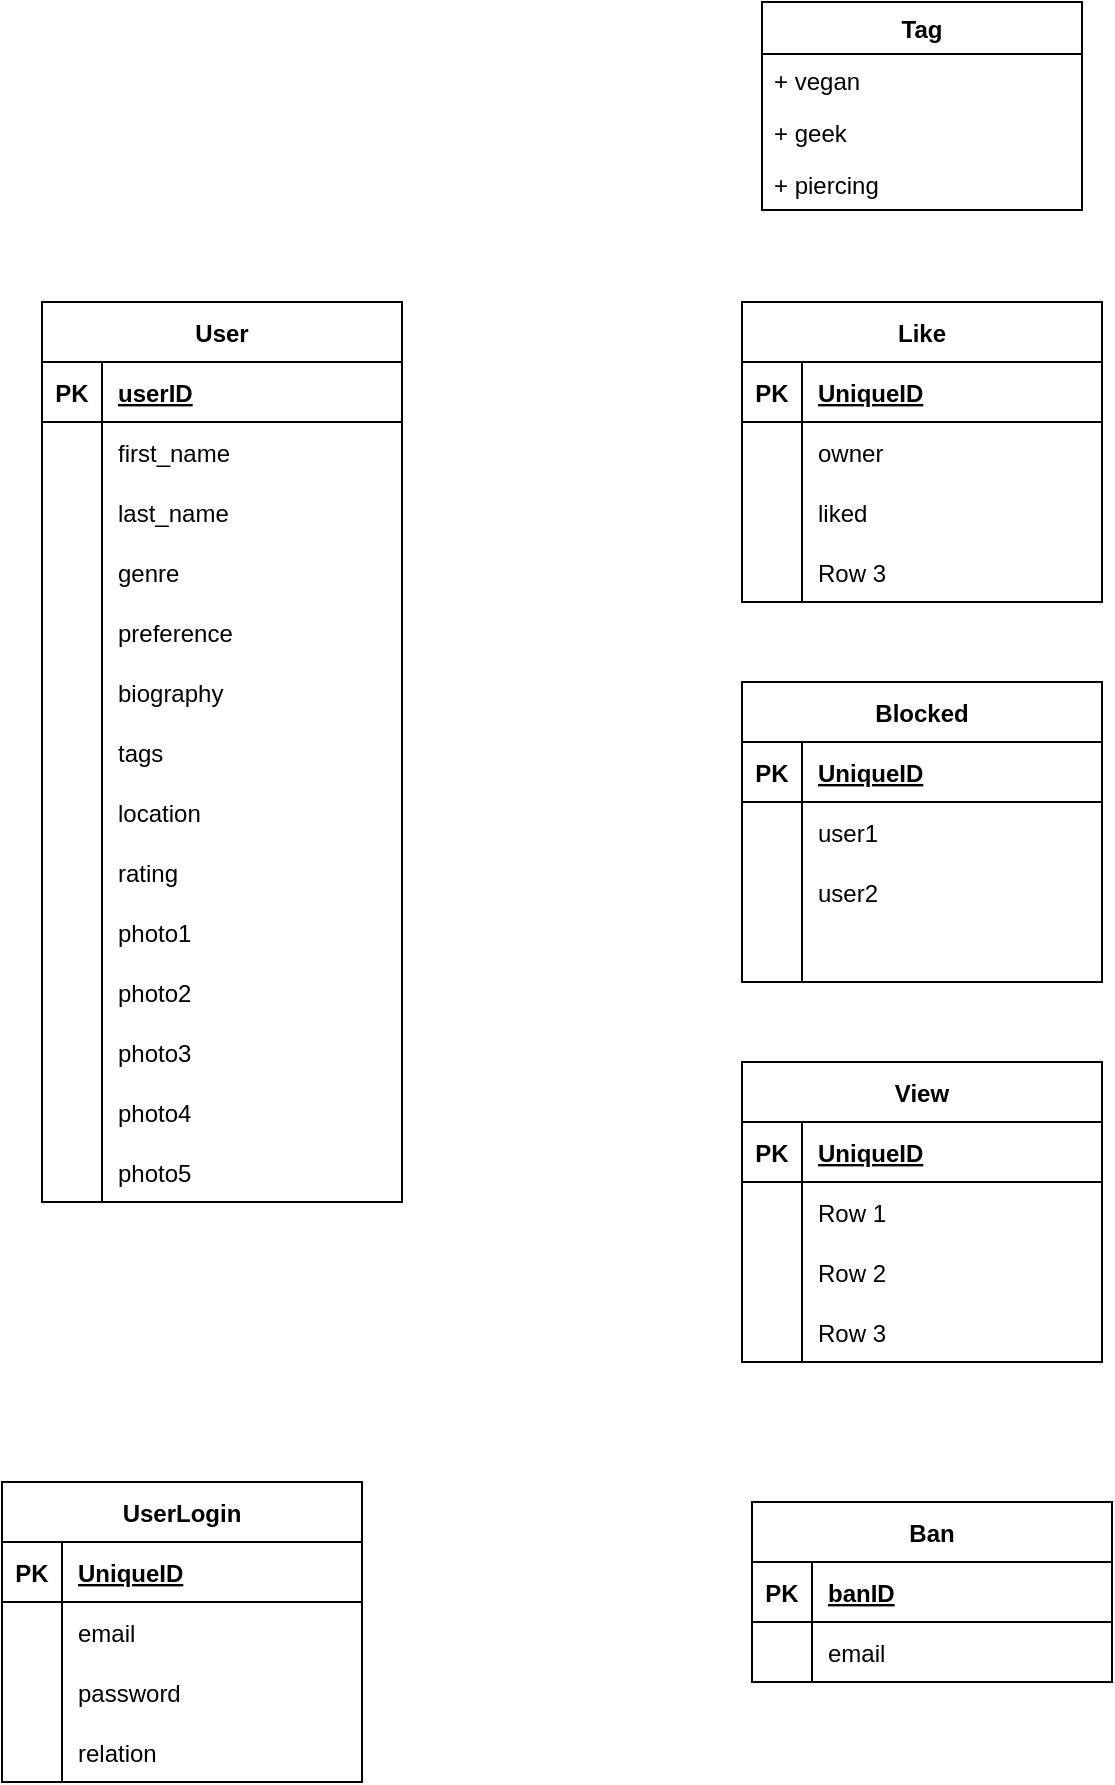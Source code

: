 <mxfile version="20.8.18" type="device"><diagram name="Page-1" id="ZHAVVwrvZ940mB_ytwfP"><mxGraphModel dx="1246" dy="1175" grid="1" gridSize="10" guides="1" tooltips="1" connect="1" arrows="1" fold="1" page="1" pageScale="1" pageWidth="850" pageHeight="1100" math="0" shadow="0"><root><mxCell id="0"/><mxCell id="1" parent="0"/><mxCell id="_gg6WV15Xq1tEWHGM_iS-7" value="User" style="shape=table;startSize=30;container=1;collapsible=1;childLayout=tableLayout;fixedRows=1;rowLines=0;fontStyle=1;align=center;resizeLast=1;" parent="1" vertex="1"><mxGeometry x="70" y="250" width="180" height="450" as="geometry"/></mxCell><mxCell id="_gg6WV15Xq1tEWHGM_iS-8" value="" style="shape=tableRow;horizontal=0;startSize=0;swimlaneHead=0;swimlaneBody=0;fillColor=none;collapsible=0;dropTarget=0;points=[[0,0.5],[1,0.5]];portConstraint=eastwest;top=0;left=0;right=0;bottom=1;" parent="_gg6WV15Xq1tEWHGM_iS-7" vertex="1"><mxGeometry y="30" width="180" height="30" as="geometry"/></mxCell><mxCell id="_gg6WV15Xq1tEWHGM_iS-9" value="PK" style="shape=partialRectangle;connectable=0;fillColor=none;top=0;left=0;bottom=0;right=0;fontStyle=1;overflow=hidden;" parent="_gg6WV15Xq1tEWHGM_iS-8" vertex="1"><mxGeometry width="30" height="30" as="geometry"><mxRectangle width="30" height="30" as="alternateBounds"/></mxGeometry></mxCell><mxCell id="_gg6WV15Xq1tEWHGM_iS-10" value="userID" style="shape=partialRectangle;connectable=0;fillColor=none;top=0;left=0;bottom=0;right=0;align=left;spacingLeft=6;fontStyle=5;overflow=hidden;" parent="_gg6WV15Xq1tEWHGM_iS-8" vertex="1"><mxGeometry x="30" width="150" height="30" as="geometry"><mxRectangle width="150" height="30" as="alternateBounds"/></mxGeometry></mxCell><mxCell id="_gg6WV15Xq1tEWHGM_iS-17" value="" style="shape=tableRow;horizontal=0;startSize=0;swimlaneHead=0;swimlaneBody=0;fillColor=none;collapsible=0;dropTarget=0;points=[[0,0.5],[1,0.5]];portConstraint=eastwest;top=0;left=0;right=0;bottom=0;" parent="_gg6WV15Xq1tEWHGM_iS-7" vertex="1"><mxGeometry y="60" width="180" height="30" as="geometry"/></mxCell><mxCell id="_gg6WV15Xq1tEWHGM_iS-18" value="" style="shape=partialRectangle;connectable=0;fillColor=none;top=0;left=0;bottom=0;right=0;editable=1;overflow=hidden;" parent="_gg6WV15Xq1tEWHGM_iS-17" vertex="1"><mxGeometry width="30" height="30" as="geometry"><mxRectangle width="30" height="30" as="alternateBounds"/></mxGeometry></mxCell><mxCell id="_gg6WV15Xq1tEWHGM_iS-19" value="first_name" style="shape=partialRectangle;connectable=0;fillColor=none;top=0;left=0;bottom=0;right=0;align=left;spacingLeft=6;overflow=hidden;" parent="_gg6WV15Xq1tEWHGM_iS-17" vertex="1"><mxGeometry x="30" width="150" height="30" as="geometry"><mxRectangle width="150" height="30" as="alternateBounds"/></mxGeometry></mxCell><mxCell id="_gg6WV15Xq1tEWHGM_iS-20" value="" style="shape=tableRow;horizontal=0;startSize=0;swimlaneHead=0;swimlaneBody=0;fillColor=none;collapsible=0;dropTarget=0;points=[[0,0.5],[1,0.5]];portConstraint=eastwest;top=0;left=0;right=0;bottom=0;" parent="_gg6WV15Xq1tEWHGM_iS-7" vertex="1"><mxGeometry y="90" width="180" height="30" as="geometry"/></mxCell><mxCell id="_gg6WV15Xq1tEWHGM_iS-21" value="" style="shape=partialRectangle;connectable=0;fillColor=none;top=0;left=0;bottom=0;right=0;editable=1;overflow=hidden;" parent="_gg6WV15Xq1tEWHGM_iS-20" vertex="1"><mxGeometry width="30" height="30" as="geometry"><mxRectangle width="30" height="30" as="alternateBounds"/></mxGeometry></mxCell><mxCell id="_gg6WV15Xq1tEWHGM_iS-22" value="last_name" style="shape=partialRectangle;connectable=0;fillColor=none;top=0;left=0;bottom=0;right=0;align=left;spacingLeft=6;overflow=hidden;" parent="_gg6WV15Xq1tEWHGM_iS-20" vertex="1"><mxGeometry x="30" width="150" height="30" as="geometry"><mxRectangle width="150" height="30" as="alternateBounds"/></mxGeometry></mxCell><mxCell id="_gg6WV15Xq1tEWHGM_iS-23" value="" style="shape=tableRow;horizontal=0;startSize=0;swimlaneHead=0;swimlaneBody=0;fillColor=none;collapsible=0;dropTarget=0;points=[[0,0.5],[1,0.5]];portConstraint=eastwest;top=0;left=0;right=0;bottom=0;" parent="_gg6WV15Xq1tEWHGM_iS-7" vertex="1"><mxGeometry y="120" width="180" height="30" as="geometry"/></mxCell><mxCell id="_gg6WV15Xq1tEWHGM_iS-24" value="" style="shape=partialRectangle;connectable=0;fillColor=none;top=0;left=0;bottom=0;right=0;editable=1;overflow=hidden;" parent="_gg6WV15Xq1tEWHGM_iS-23" vertex="1"><mxGeometry width="30" height="30" as="geometry"><mxRectangle width="30" height="30" as="alternateBounds"/></mxGeometry></mxCell><mxCell id="_gg6WV15Xq1tEWHGM_iS-25" value="genre" style="shape=partialRectangle;connectable=0;fillColor=none;top=0;left=0;bottom=0;right=0;align=left;spacingLeft=6;overflow=hidden;" parent="_gg6WV15Xq1tEWHGM_iS-23" vertex="1"><mxGeometry x="30" width="150" height="30" as="geometry"><mxRectangle width="150" height="30" as="alternateBounds"/></mxGeometry></mxCell><mxCell id="_gg6WV15Xq1tEWHGM_iS-108" value="" style="shape=tableRow;horizontal=0;startSize=0;swimlaneHead=0;swimlaneBody=0;fillColor=none;collapsible=0;dropTarget=0;points=[[0,0.5],[1,0.5]];portConstraint=eastwest;top=0;left=0;right=0;bottom=0;" parent="_gg6WV15Xq1tEWHGM_iS-7" vertex="1"><mxGeometry y="150" width="180" height="30" as="geometry"/></mxCell><mxCell id="_gg6WV15Xq1tEWHGM_iS-109" value="" style="shape=partialRectangle;connectable=0;fillColor=none;top=0;left=0;bottom=0;right=0;editable=1;overflow=hidden;" parent="_gg6WV15Xq1tEWHGM_iS-108" vertex="1"><mxGeometry width="30" height="30" as="geometry"><mxRectangle width="30" height="30" as="alternateBounds"/></mxGeometry></mxCell><mxCell id="_gg6WV15Xq1tEWHGM_iS-110" value="preference" style="shape=partialRectangle;connectable=0;fillColor=none;top=0;left=0;bottom=0;right=0;align=left;spacingLeft=6;overflow=hidden;" parent="_gg6WV15Xq1tEWHGM_iS-108" vertex="1"><mxGeometry x="30" width="150" height="30" as="geometry"><mxRectangle width="150" height="30" as="alternateBounds"/></mxGeometry></mxCell><mxCell id="_gg6WV15Xq1tEWHGM_iS-26" value="" style="shape=tableRow;horizontal=0;startSize=0;swimlaneHead=0;swimlaneBody=0;fillColor=none;collapsible=0;dropTarget=0;points=[[0,0.5],[1,0.5]];portConstraint=eastwest;top=0;left=0;right=0;bottom=0;" parent="_gg6WV15Xq1tEWHGM_iS-7" vertex="1"><mxGeometry y="180" width="180" height="30" as="geometry"/></mxCell><mxCell id="_gg6WV15Xq1tEWHGM_iS-27" value="" style="shape=partialRectangle;connectable=0;fillColor=none;top=0;left=0;bottom=0;right=0;editable=1;overflow=hidden;" parent="_gg6WV15Xq1tEWHGM_iS-26" vertex="1"><mxGeometry width="30" height="30" as="geometry"><mxRectangle width="30" height="30" as="alternateBounds"/></mxGeometry></mxCell><mxCell id="_gg6WV15Xq1tEWHGM_iS-28" value="biography" style="shape=partialRectangle;connectable=0;fillColor=none;top=0;left=0;bottom=0;right=0;align=left;spacingLeft=6;overflow=hidden;" parent="_gg6WV15Xq1tEWHGM_iS-26" vertex="1"><mxGeometry x="30" width="150" height="30" as="geometry"><mxRectangle width="150" height="30" as="alternateBounds"/></mxGeometry></mxCell><mxCell id="_gg6WV15Xq1tEWHGM_iS-29" value="" style="shape=tableRow;horizontal=0;startSize=0;swimlaneHead=0;swimlaneBody=0;fillColor=none;collapsible=0;dropTarget=0;points=[[0,0.5],[1,0.5]];portConstraint=eastwest;top=0;left=0;right=0;bottom=0;" parent="_gg6WV15Xq1tEWHGM_iS-7" vertex="1"><mxGeometry y="210" width="180" height="30" as="geometry"/></mxCell><mxCell id="_gg6WV15Xq1tEWHGM_iS-30" value="" style="shape=partialRectangle;connectable=0;fillColor=none;top=0;left=0;bottom=0;right=0;editable=1;overflow=hidden;" parent="_gg6WV15Xq1tEWHGM_iS-29" vertex="1"><mxGeometry width="30" height="30" as="geometry"><mxRectangle width="30" height="30" as="alternateBounds"/></mxGeometry></mxCell><mxCell id="_gg6WV15Xq1tEWHGM_iS-31" value="tags" style="shape=partialRectangle;connectable=0;fillColor=none;top=0;left=0;bottom=0;right=0;align=left;spacingLeft=6;overflow=hidden;" parent="_gg6WV15Xq1tEWHGM_iS-29" vertex="1"><mxGeometry x="30" width="150" height="30" as="geometry"><mxRectangle width="150" height="30" as="alternateBounds"/></mxGeometry></mxCell><mxCell id="_gg6WV15Xq1tEWHGM_iS-111" value="" style="shape=tableRow;horizontal=0;startSize=0;swimlaneHead=0;swimlaneBody=0;fillColor=none;collapsible=0;dropTarget=0;points=[[0,0.5],[1,0.5]];portConstraint=eastwest;top=0;left=0;right=0;bottom=0;" parent="_gg6WV15Xq1tEWHGM_iS-7" vertex="1"><mxGeometry y="240" width="180" height="30" as="geometry"/></mxCell><mxCell id="_gg6WV15Xq1tEWHGM_iS-112" value="" style="shape=partialRectangle;connectable=0;fillColor=none;top=0;left=0;bottom=0;right=0;editable=1;overflow=hidden;" parent="_gg6WV15Xq1tEWHGM_iS-111" vertex="1"><mxGeometry width="30" height="30" as="geometry"><mxRectangle width="30" height="30" as="alternateBounds"/></mxGeometry></mxCell><mxCell id="_gg6WV15Xq1tEWHGM_iS-113" value="location" style="shape=partialRectangle;connectable=0;fillColor=none;top=0;left=0;bottom=0;right=0;align=left;spacingLeft=6;overflow=hidden;" parent="_gg6WV15Xq1tEWHGM_iS-111" vertex="1"><mxGeometry x="30" width="150" height="30" as="geometry"><mxRectangle width="150" height="30" as="alternateBounds"/></mxGeometry></mxCell><mxCell id="lPFtkQ-czv-QcaRGUysE-102" value="" style="shape=tableRow;horizontal=0;startSize=0;swimlaneHead=0;swimlaneBody=0;fillColor=none;collapsible=0;dropTarget=0;points=[[0,0.5],[1,0.5]];portConstraint=eastwest;top=0;left=0;right=0;bottom=0;" vertex="1" parent="_gg6WV15Xq1tEWHGM_iS-7"><mxGeometry y="270" width="180" height="30" as="geometry"/></mxCell><mxCell id="lPFtkQ-czv-QcaRGUysE-103" value="" style="shape=partialRectangle;connectable=0;fillColor=none;top=0;left=0;bottom=0;right=0;editable=1;overflow=hidden;" vertex="1" parent="lPFtkQ-czv-QcaRGUysE-102"><mxGeometry width="30" height="30" as="geometry"><mxRectangle width="30" height="30" as="alternateBounds"/></mxGeometry></mxCell><mxCell id="lPFtkQ-czv-QcaRGUysE-104" value="rating" style="shape=partialRectangle;connectable=0;fillColor=none;top=0;left=0;bottom=0;right=0;align=left;spacingLeft=6;overflow=hidden;" vertex="1" parent="lPFtkQ-czv-QcaRGUysE-102"><mxGeometry x="30" width="150" height="30" as="geometry"><mxRectangle width="150" height="30" as="alternateBounds"/></mxGeometry></mxCell><mxCell id="_gg6WV15Xq1tEWHGM_iS-114" value="" style="shape=tableRow;horizontal=0;startSize=0;swimlaneHead=0;swimlaneBody=0;fillColor=none;collapsible=0;dropTarget=0;points=[[0,0.5],[1,0.5]];portConstraint=eastwest;top=0;left=0;right=0;bottom=0;" parent="_gg6WV15Xq1tEWHGM_iS-7" vertex="1"><mxGeometry y="300" width="180" height="30" as="geometry"/></mxCell><mxCell id="_gg6WV15Xq1tEWHGM_iS-115" value="" style="shape=partialRectangle;connectable=0;fillColor=none;top=0;left=0;bottom=0;right=0;editable=1;overflow=hidden;" parent="_gg6WV15Xq1tEWHGM_iS-114" vertex="1"><mxGeometry width="30" height="30" as="geometry"><mxRectangle width="30" height="30" as="alternateBounds"/></mxGeometry></mxCell><mxCell id="_gg6WV15Xq1tEWHGM_iS-116" value="photo1" style="shape=partialRectangle;connectable=0;fillColor=none;top=0;left=0;bottom=0;right=0;align=left;spacingLeft=6;overflow=hidden;" parent="_gg6WV15Xq1tEWHGM_iS-114" vertex="1"><mxGeometry x="30" width="150" height="30" as="geometry"><mxRectangle width="150" height="30" as="alternateBounds"/></mxGeometry></mxCell><mxCell id="lPFtkQ-czv-QcaRGUysE-51" value="" style="shape=tableRow;horizontal=0;startSize=0;swimlaneHead=0;swimlaneBody=0;fillColor=none;collapsible=0;dropTarget=0;points=[[0,0.5],[1,0.5]];portConstraint=eastwest;top=0;left=0;right=0;bottom=0;" vertex="1" parent="_gg6WV15Xq1tEWHGM_iS-7"><mxGeometry y="330" width="180" height="30" as="geometry"/></mxCell><mxCell id="lPFtkQ-czv-QcaRGUysE-52" value="" style="shape=partialRectangle;connectable=0;fillColor=none;top=0;left=0;bottom=0;right=0;editable=1;overflow=hidden;" vertex="1" parent="lPFtkQ-czv-QcaRGUysE-51"><mxGeometry width="30" height="30" as="geometry"><mxRectangle width="30" height="30" as="alternateBounds"/></mxGeometry></mxCell><mxCell id="lPFtkQ-czv-QcaRGUysE-53" value="photo2" style="shape=partialRectangle;connectable=0;fillColor=none;top=0;left=0;bottom=0;right=0;align=left;spacingLeft=6;overflow=hidden;" vertex="1" parent="lPFtkQ-czv-QcaRGUysE-51"><mxGeometry x="30" width="150" height="30" as="geometry"><mxRectangle width="150" height="30" as="alternateBounds"/></mxGeometry></mxCell><mxCell id="lPFtkQ-czv-QcaRGUysE-54" value="" style="shape=tableRow;horizontal=0;startSize=0;swimlaneHead=0;swimlaneBody=0;fillColor=none;collapsible=0;dropTarget=0;points=[[0,0.5],[1,0.5]];portConstraint=eastwest;top=0;left=0;right=0;bottom=0;" vertex="1" parent="_gg6WV15Xq1tEWHGM_iS-7"><mxGeometry y="360" width="180" height="30" as="geometry"/></mxCell><mxCell id="lPFtkQ-czv-QcaRGUysE-55" value="" style="shape=partialRectangle;connectable=0;fillColor=none;top=0;left=0;bottom=0;right=0;editable=1;overflow=hidden;" vertex="1" parent="lPFtkQ-czv-QcaRGUysE-54"><mxGeometry width="30" height="30" as="geometry"><mxRectangle width="30" height="30" as="alternateBounds"/></mxGeometry></mxCell><mxCell id="lPFtkQ-czv-QcaRGUysE-56" value="photo3" style="shape=partialRectangle;connectable=0;fillColor=none;top=0;left=0;bottom=0;right=0;align=left;spacingLeft=6;overflow=hidden;" vertex="1" parent="lPFtkQ-czv-QcaRGUysE-54"><mxGeometry x="30" width="150" height="30" as="geometry"><mxRectangle width="150" height="30" as="alternateBounds"/></mxGeometry></mxCell><mxCell id="lPFtkQ-czv-QcaRGUysE-57" value="" style="shape=tableRow;horizontal=0;startSize=0;swimlaneHead=0;swimlaneBody=0;fillColor=none;collapsible=0;dropTarget=0;points=[[0,0.5],[1,0.5]];portConstraint=eastwest;top=0;left=0;right=0;bottom=0;" vertex="1" parent="_gg6WV15Xq1tEWHGM_iS-7"><mxGeometry y="390" width="180" height="30" as="geometry"/></mxCell><mxCell id="lPFtkQ-czv-QcaRGUysE-58" value="" style="shape=partialRectangle;connectable=0;fillColor=none;top=0;left=0;bottom=0;right=0;editable=1;overflow=hidden;" vertex="1" parent="lPFtkQ-czv-QcaRGUysE-57"><mxGeometry width="30" height="30" as="geometry"><mxRectangle width="30" height="30" as="alternateBounds"/></mxGeometry></mxCell><mxCell id="lPFtkQ-czv-QcaRGUysE-59" value="photo4" style="shape=partialRectangle;connectable=0;fillColor=none;top=0;left=0;bottom=0;right=0;align=left;spacingLeft=6;overflow=hidden;" vertex="1" parent="lPFtkQ-czv-QcaRGUysE-57"><mxGeometry x="30" width="150" height="30" as="geometry"><mxRectangle width="150" height="30" as="alternateBounds"/></mxGeometry></mxCell><mxCell id="lPFtkQ-czv-QcaRGUysE-60" value="" style="shape=tableRow;horizontal=0;startSize=0;swimlaneHead=0;swimlaneBody=0;fillColor=none;collapsible=0;dropTarget=0;points=[[0,0.5],[1,0.5]];portConstraint=eastwest;top=0;left=0;right=0;bottom=0;" vertex="1" parent="_gg6WV15Xq1tEWHGM_iS-7"><mxGeometry y="420" width="180" height="30" as="geometry"/></mxCell><mxCell id="lPFtkQ-czv-QcaRGUysE-61" value="" style="shape=partialRectangle;connectable=0;fillColor=none;top=0;left=0;bottom=0;right=0;editable=1;overflow=hidden;" vertex="1" parent="lPFtkQ-czv-QcaRGUysE-60"><mxGeometry width="30" height="30" as="geometry"><mxRectangle width="30" height="30" as="alternateBounds"/></mxGeometry></mxCell><mxCell id="lPFtkQ-czv-QcaRGUysE-62" value="photo5" style="shape=partialRectangle;connectable=0;fillColor=none;top=0;left=0;bottom=0;right=0;align=left;spacingLeft=6;overflow=hidden;" vertex="1" parent="lPFtkQ-czv-QcaRGUysE-60"><mxGeometry x="30" width="150" height="30" as="geometry"><mxRectangle width="150" height="30" as="alternateBounds"/></mxGeometry></mxCell><mxCell id="_gg6WV15Xq1tEWHGM_iS-95" value="Like" style="shape=table;startSize=30;container=1;collapsible=1;childLayout=tableLayout;fixedRows=1;rowLines=0;fontStyle=1;align=center;resizeLast=1;" parent="1" vertex="1"><mxGeometry x="420" y="250" width="180" height="150" as="geometry"/></mxCell><mxCell id="_gg6WV15Xq1tEWHGM_iS-96" value="" style="shape=tableRow;horizontal=0;startSize=0;swimlaneHead=0;swimlaneBody=0;fillColor=none;collapsible=0;dropTarget=0;points=[[0,0.5],[1,0.5]];portConstraint=eastwest;top=0;left=0;right=0;bottom=1;" parent="_gg6WV15Xq1tEWHGM_iS-95" vertex="1"><mxGeometry y="30" width="180" height="30" as="geometry"/></mxCell><mxCell id="_gg6WV15Xq1tEWHGM_iS-97" value="PK" style="shape=partialRectangle;connectable=0;fillColor=none;top=0;left=0;bottom=0;right=0;fontStyle=1;overflow=hidden;" parent="_gg6WV15Xq1tEWHGM_iS-96" vertex="1"><mxGeometry width="30" height="30" as="geometry"><mxRectangle width="30" height="30" as="alternateBounds"/></mxGeometry></mxCell><mxCell id="_gg6WV15Xq1tEWHGM_iS-98" value="UniqueID" style="shape=partialRectangle;connectable=0;fillColor=none;top=0;left=0;bottom=0;right=0;align=left;spacingLeft=6;fontStyle=5;overflow=hidden;" parent="_gg6WV15Xq1tEWHGM_iS-96" vertex="1"><mxGeometry x="30" width="150" height="30" as="geometry"><mxRectangle width="150" height="30" as="alternateBounds"/></mxGeometry></mxCell><mxCell id="_gg6WV15Xq1tEWHGM_iS-99" value="" style="shape=tableRow;horizontal=0;startSize=0;swimlaneHead=0;swimlaneBody=0;fillColor=none;collapsible=0;dropTarget=0;points=[[0,0.5],[1,0.5]];portConstraint=eastwest;top=0;left=0;right=0;bottom=0;" parent="_gg6WV15Xq1tEWHGM_iS-95" vertex="1"><mxGeometry y="60" width="180" height="30" as="geometry"/></mxCell><mxCell id="_gg6WV15Xq1tEWHGM_iS-100" value="" style="shape=partialRectangle;connectable=0;fillColor=none;top=0;left=0;bottom=0;right=0;editable=1;overflow=hidden;" parent="_gg6WV15Xq1tEWHGM_iS-99" vertex="1"><mxGeometry width="30" height="30" as="geometry"><mxRectangle width="30" height="30" as="alternateBounds"/></mxGeometry></mxCell><mxCell id="_gg6WV15Xq1tEWHGM_iS-101" value="owner" style="shape=partialRectangle;connectable=0;fillColor=none;top=0;left=0;bottom=0;right=0;align=left;spacingLeft=6;overflow=hidden;" parent="_gg6WV15Xq1tEWHGM_iS-99" vertex="1"><mxGeometry x="30" width="150" height="30" as="geometry"><mxRectangle width="150" height="30" as="alternateBounds"/></mxGeometry></mxCell><mxCell id="_gg6WV15Xq1tEWHGM_iS-102" value="" style="shape=tableRow;horizontal=0;startSize=0;swimlaneHead=0;swimlaneBody=0;fillColor=none;collapsible=0;dropTarget=0;points=[[0,0.5],[1,0.5]];portConstraint=eastwest;top=0;left=0;right=0;bottom=0;" parent="_gg6WV15Xq1tEWHGM_iS-95" vertex="1"><mxGeometry y="90" width="180" height="30" as="geometry"/></mxCell><mxCell id="_gg6WV15Xq1tEWHGM_iS-103" value="" style="shape=partialRectangle;connectable=0;fillColor=none;top=0;left=0;bottom=0;right=0;editable=1;overflow=hidden;" parent="_gg6WV15Xq1tEWHGM_iS-102" vertex="1"><mxGeometry width="30" height="30" as="geometry"><mxRectangle width="30" height="30" as="alternateBounds"/></mxGeometry></mxCell><mxCell id="_gg6WV15Xq1tEWHGM_iS-104" value="liked" style="shape=partialRectangle;connectable=0;fillColor=none;top=0;left=0;bottom=0;right=0;align=left;spacingLeft=6;overflow=hidden;" parent="_gg6WV15Xq1tEWHGM_iS-102" vertex="1"><mxGeometry x="30" width="150" height="30" as="geometry"><mxRectangle width="150" height="30" as="alternateBounds"/></mxGeometry></mxCell><mxCell id="_gg6WV15Xq1tEWHGM_iS-105" value="" style="shape=tableRow;horizontal=0;startSize=0;swimlaneHead=0;swimlaneBody=0;fillColor=none;collapsible=0;dropTarget=0;points=[[0,0.5],[1,0.5]];portConstraint=eastwest;top=0;left=0;right=0;bottom=0;" parent="_gg6WV15Xq1tEWHGM_iS-95" vertex="1"><mxGeometry y="120" width="180" height="30" as="geometry"/></mxCell><mxCell id="_gg6WV15Xq1tEWHGM_iS-106" value="" style="shape=partialRectangle;connectable=0;fillColor=none;top=0;left=0;bottom=0;right=0;editable=1;overflow=hidden;" parent="_gg6WV15Xq1tEWHGM_iS-105" vertex="1"><mxGeometry width="30" height="30" as="geometry"><mxRectangle width="30" height="30" as="alternateBounds"/></mxGeometry></mxCell><mxCell id="_gg6WV15Xq1tEWHGM_iS-107" value="Row 3" style="shape=partialRectangle;connectable=0;fillColor=none;top=0;left=0;bottom=0;right=0;align=left;spacingLeft=6;overflow=hidden;" parent="_gg6WV15Xq1tEWHGM_iS-105" vertex="1"><mxGeometry x="30" width="150" height="30" as="geometry"><mxRectangle width="150" height="30" as="alternateBounds"/></mxGeometry></mxCell><mxCell id="_gg6WV15Xq1tEWHGM_iS-138" value="Tag" style="swimlane;fontStyle=1;align=center;verticalAlign=top;childLayout=stackLayout;horizontal=1;startSize=26;horizontalStack=0;resizeParent=1;resizeParentMax=0;resizeLast=0;collapsible=1;marginBottom=0;" parent="1" vertex="1"><mxGeometry x="430" y="100" width="160" height="104" as="geometry"/></mxCell><mxCell id="_gg6WV15Xq1tEWHGM_iS-139" value="+ vegan" style="text;strokeColor=none;fillColor=none;align=left;verticalAlign=top;spacingLeft=4;spacingRight=4;overflow=hidden;rotatable=0;points=[[0,0.5],[1,0.5]];portConstraint=eastwest;" parent="_gg6WV15Xq1tEWHGM_iS-138" vertex="1"><mxGeometry y="26" width="160" height="26" as="geometry"/></mxCell><mxCell id="_gg6WV15Xq1tEWHGM_iS-142" value="+ geek" style="text;strokeColor=none;fillColor=none;align=left;verticalAlign=top;spacingLeft=4;spacingRight=4;overflow=hidden;rotatable=0;points=[[0,0.5],[1,0.5]];portConstraint=eastwest;" parent="_gg6WV15Xq1tEWHGM_iS-138" vertex="1"><mxGeometry y="52" width="160" height="26" as="geometry"/></mxCell><mxCell id="_gg6WV15Xq1tEWHGM_iS-143" value="+ piercing" style="text;strokeColor=none;fillColor=none;align=left;verticalAlign=top;spacingLeft=4;spacingRight=4;overflow=hidden;rotatable=0;points=[[0,0.5],[1,0.5]];portConstraint=eastwest;" parent="_gg6WV15Xq1tEWHGM_iS-138" vertex="1"><mxGeometry y="78" width="160" height="26" as="geometry"/></mxCell><mxCell id="_gg6WV15Xq1tEWHGM_iS-144" value="View" style="shape=table;startSize=30;container=1;collapsible=1;childLayout=tableLayout;fixedRows=1;rowLines=0;fontStyle=1;align=center;resizeLast=1;" parent="1" vertex="1"><mxGeometry x="420" y="630" width="180" height="150" as="geometry"/></mxCell><mxCell id="_gg6WV15Xq1tEWHGM_iS-145" value="" style="shape=tableRow;horizontal=0;startSize=0;swimlaneHead=0;swimlaneBody=0;fillColor=none;collapsible=0;dropTarget=0;points=[[0,0.5],[1,0.5]];portConstraint=eastwest;top=0;left=0;right=0;bottom=1;" parent="_gg6WV15Xq1tEWHGM_iS-144" vertex="1"><mxGeometry y="30" width="180" height="30" as="geometry"/></mxCell><mxCell id="_gg6WV15Xq1tEWHGM_iS-146" value="PK" style="shape=partialRectangle;connectable=0;fillColor=none;top=0;left=0;bottom=0;right=0;fontStyle=1;overflow=hidden;" parent="_gg6WV15Xq1tEWHGM_iS-145" vertex="1"><mxGeometry width="30" height="30" as="geometry"><mxRectangle width="30" height="30" as="alternateBounds"/></mxGeometry></mxCell><mxCell id="_gg6WV15Xq1tEWHGM_iS-147" value="UniqueID" style="shape=partialRectangle;connectable=0;fillColor=none;top=0;left=0;bottom=0;right=0;align=left;spacingLeft=6;fontStyle=5;overflow=hidden;" parent="_gg6WV15Xq1tEWHGM_iS-145" vertex="1"><mxGeometry x="30" width="150" height="30" as="geometry"><mxRectangle width="150" height="30" as="alternateBounds"/></mxGeometry></mxCell><mxCell id="_gg6WV15Xq1tEWHGM_iS-148" value="" style="shape=tableRow;horizontal=0;startSize=0;swimlaneHead=0;swimlaneBody=0;fillColor=none;collapsible=0;dropTarget=0;points=[[0,0.5],[1,0.5]];portConstraint=eastwest;top=0;left=0;right=0;bottom=0;" parent="_gg6WV15Xq1tEWHGM_iS-144" vertex="1"><mxGeometry y="60" width="180" height="30" as="geometry"/></mxCell><mxCell id="_gg6WV15Xq1tEWHGM_iS-149" value="" style="shape=partialRectangle;connectable=0;fillColor=none;top=0;left=0;bottom=0;right=0;editable=1;overflow=hidden;" parent="_gg6WV15Xq1tEWHGM_iS-148" vertex="1"><mxGeometry width="30" height="30" as="geometry"><mxRectangle width="30" height="30" as="alternateBounds"/></mxGeometry></mxCell><mxCell id="_gg6WV15Xq1tEWHGM_iS-150" value="Row 1" style="shape=partialRectangle;connectable=0;fillColor=none;top=0;left=0;bottom=0;right=0;align=left;spacingLeft=6;overflow=hidden;" parent="_gg6WV15Xq1tEWHGM_iS-148" vertex="1"><mxGeometry x="30" width="150" height="30" as="geometry"><mxRectangle width="150" height="30" as="alternateBounds"/></mxGeometry></mxCell><mxCell id="_gg6WV15Xq1tEWHGM_iS-151" value="" style="shape=tableRow;horizontal=0;startSize=0;swimlaneHead=0;swimlaneBody=0;fillColor=none;collapsible=0;dropTarget=0;points=[[0,0.5],[1,0.5]];portConstraint=eastwest;top=0;left=0;right=0;bottom=0;" parent="_gg6WV15Xq1tEWHGM_iS-144" vertex="1"><mxGeometry y="90" width="180" height="30" as="geometry"/></mxCell><mxCell id="_gg6WV15Xq1tEWHGM_iS-152" value="" style="shape=partialRectangle;connectable=0;fillColor=none;top=0;left=0;bottom=0;right=0;editable=1;overflow=hidden;" parent="_gg6WV15Xq1tEWHGM_iS-151" vertex="1"><mxGeometry width="30" height="30" as="geometry"><mxRectangle width="30" height="30" as="alternateBounds"/></mxGeometry></mxCell><mxCell id="_gg6WV15Xq1tEWHGM_iS-153" value="Row 2" style="shape=partialRectangle;connectable=0;fillColor=none;top=0;left=0;bottom=0;right=0;align=left;spacingLeft=6;overflow=hidden;" parent="_gg6WV15Xq1tEWHGM_iS-151" vertex="1"><mxGeometry x="30" width="150" height="30" as="geometry"><mxRectangle width="150" height="30" as="alternateBounds"/></mxGeometry></mxCell><mxCell id="_gg6WV15Xq1tEWHGM_iS-154" value="" style="shape=tableRow;horizontal=0;startSize=0;swimlaneHead=0;swimlaneBody=0;fillColor=none;collapsible=0;dropTarget=0;points=[[0,0.5],[1,0.5]];portConstraint=eastwest;top=0;left=0;right=0;bottom=0;" parent="_gg6WV15Xq1tEWHGM_iS-144" vertex="1"><mxGeometry y="120" width="180" height="30" as="geometry"/></mxCell><mxCell id="_gg6WV15Xq1tEWHGM_iS-155" value="" style="shape=partialRectangle;connectable=0;fillColor=none;top=0;left=0;bottom=0;right=0;editable=1;overflow=hidden;" parent="_gg6WV15Xq1tEWHGM_iS-154" vertex="1"><mxGeometry width="30" height="30" as="geometry"><mxRectangle width="30" height="30" as="alternateBounds"/></mxGeometry></mxCell><mxCell id="_gg6WV15Xq1tEWHGM_iS-156" value="Row 3" style="shape=partialRectangle;connectable=0;fillColor=none;top=0;left=0;bottom=0;right=0;align=left;spacingLeft=6;overflow=hidden;" parent="_gg6WV15Xq1tEWHGM_iS-154" vertex="1"><mxGeometry x="30" width="150" height="30" as="geometry"><mxRectangle width="150" height="30" as="alternateBounds"/></mxGeometry></mxCell><mxCell id="lPFtkQ-czv-QcaRGUysE-35" value="UserLogin" style="shape=table;startSize=30;container=1;collapsible=1;childLayout=tableLayout;fixedRows=1;rowLines=0;fontStyle=1;align=center;resizeLast=1;" vertex="1" parent="1"><mxGeometry x="50" y="840" width="180" height="150" as="geometry"/></mxCell><mxCell id="lPFtkQ-czv-QcaRGUysE-36" value="" style="shape=tableRow;horizontal=0;startSize=0;swimlaneHead=0;swimlaneBody=0;fillColor=none;collapsible=0;dropTarget=0;points=[[0,0.5],[1,0.5]];portConstraint=eastwest;top=0;left=0;right=0;bottom=1;" vertex="1" parent="lPFtkQ-czv-QcaRGUysE-35"><mxGeometry y="30" width="180" height="30" as="geometry"/></mxCell><mxCell id="lPFtkQ-czv-QcaRGUysE-37" value="PK" style="shape=partialRectangle;connectable=0;fillColor=none;top=0;left=0;bottom=0;right=0;fontStyle=1;overflow=hidden;" vertex="1" parent="lPFtkQ-czv-QcaRGUysE-36"><mxGeometry width="30" height="30" as="geometry"><mxRectangle width="30" height="30" as="alternateBounds"/></mxGeometry></mxCell><mxCell id="lPFtkQ-czv-QcaRGUysE-38" value="UniqueID" style="shape=partialRectangle;connectable=0;fillColor=none;top=0;left=0;bottom=0;right=0;align=left;spacingLeft=6;fontStyle=5;overflow=hidden;" vertex="1" parent="lPFtkQ-czv-QcaRGUysE-36"><mxGeometry x="30" width="150" height="30" as="geometry"><mxRectangle width="150" height="30" as="alternateBounds"/></mxGeometry></mxCell><mxCell id="lPFtkQ-czv-QcaRGUysE-39" value="" style="shape=tableRow;horizontal=0;startSize=0;swimlaneHead=0;swimlaneBody=0;fillColor=none;collapsible=0;dropTarget=0;points=[[0,0.5],[1,0.5]];portConstraint=eastwest;top=0;left=0;right=0;bottom=0;" vertex="1" parent="lPFtkQ-czv-QcaRGUysE-35"><mxGeometry y="60" width="180" height="30" as="geometry"/></mxCell><mxCell id="lPFtkQ-czv-QcaRGUysE-40" value="" style="shape=partialRectangle;connectable=0;fillColor=none;top=0;left=0;bottom=0;right=0;editable=1;overflow=hidden;" vertex="1" parent="lPFtkQ-czv-QcaRGUysE-39"><mxGeometry width="30" height="30" as="geometry"><mxRectangle width="30" height="30" as="alternateBounds"/></mxGeometry></mxCell><mxCell id="lPFtkQ-czv-QcaRGUysE-41" value="email" style="shape=partialRectangle;connectable=0;fillColor=none;top=0;left=0;bottom=0;right=0;align=left;spacingLeft=6;overflow=hidden;" vertex="1" parent="lPFtkQ-czv-QcaRGUysE-39"><mxGeometry x="30" width="150" height="30" as="geometry"><mxRectangle width="150" height="30" as="alternateBounds"/></mxGeometry></mxCell><mxCell id="lPFtkQ-czv-QcaRGUysE-42" value="" style="shape=tableRow;horizontal=0;startSize=0;swimlaneHead=0;swimlaneBody=0;fillColor=none;collapsible=0;dropTarget=0;points=[[0,0.5],[1,0.5]];portConstraint=eastwest;top=0;left=0;right=0;bottom=0;" vertex="1" parent="lPFtkQ-czv-QcaRGUysE-35"><mxGeometry y="90" width="180" height="30" as="geometry"/></mxCell><mxCell id="lPFtkQ-czv-QcaRGUysE-43" value="" style="shape=partialRectangle;connectable=0;fillColor=none;top=0;left=0;bottom=0;right=0;editable=1;overflow=hidden;" vertex="1" parent="lPFtkQ-czv-QcaRGUysE-42"><mxGeometry width="30" height="30" as="geometry"><mxRectangle width="30" height="30" as="alternateBounds"/></mxGeometry></mxCell><mxCell id="lPFtkQ-czv-QcaRGUysE-44" value="password" style="shape=partialRectangle;connectable=0;fillColor=none;top=0;left=0;bottom=0;right=0;align=left;spacingLeft=6;overflow=hidden;" vertex="1" parent="lPFtkQ-czv-QcaRGUysE-42"><mxGeometry x="30" width="150" height="30" as="geometry"><mxRectangle width="150" height="30" as="alternateBounds"/></mxGeometry></mxCell><mxCell id="lPFtkQ-czv-QcaRGUysE-45" value="" style="shape=tableRow;horizontal=0;startSize=0;swimlaneHead=0;swimlaneBody=0;fillColor=none;collapsible=0;dropTarget=0;points=[[0,0.5],[1,0.5]];portConstraint=eastwest;top=0;left=0;right=0;bottom=0;" vertex="1" parent="lPFtkQ-czv-QcaRGUysE-35"><mxGeometry y="120" width="180" height="30" as="geometry"/></mxCell><mxCell id="lPFtkQ-czv-QcaRGUysE-46" value="" style="shape=partialRectangle;connectable=0;fillColor=none;top=0;left=0;bottom=0;right=0;editable=1;overflow=hidden;" vertex="1" parent="lPFtkQ-czv-QcaRGUysE-45"><mxGeometry width="30" height="30" as="geometry"><mxRectangle width="30" height="30" as="alternateBounds"/></mxGeometry></mxCell><mxCell id="lPFtkQ-czv-QcaRGUysE-47" value="relation" style="shape=partialRectangle;connectable=0;fillColor=none;top=0;left=0;bottom=0;right=0;align=left;spacingLeft=6;overflow=hidden;" vertex="1" parent="lPFtkQ-czv-QcaRGUysE-45"><mxGeometry x="30" width="150" height="30" as="geometry"><mxRectangle width="150" height="30" as="alternateBounds"/></mxGeometry></mxCell><mxCell id="lPFtkQ-czv-QcaRGUysE-63" value="Blocked" style="shape=table;startSize=30;container=1;collapsible=1;childLayout=tableLayout;fixedRows=1;rowLines=0;fontStyle=1;align=center;resizeLast=1;" vertex="1" parent="1"><mxGeometry x="420" y="440" width="180" height="150" as="geometry"/></mxCell><mxCell id="lPFtkQ-czv-QcaRGUysE-64" value="" style="shape=tableRow;horizontal=0;startSize=0;swimlaneHead=0;swimlaneBody=0;fillColor=none;collapsible=0;dropTarget=0;points=[[0,0.5],[1,0.5]];portConstraint=eastwest;top=0;left=0;right=0;bottom=1;" vertex="1" parent="lPFtkQ-czv-QcaRGUysE-63"><mxGeometry y="30" width="180" height="30" as="geometry"/></mxCell><mxCell id="lPFtkQ-czv-QcaRGUysE-65" value="PK" style="shape=partialRectangle;connectable=0;fillColor=none;top=0;left=0;bottom=0;right=0;fontStyle=1;overflow=hidden;" vertex="1" parent="lPFtkQ-czv-QcaRGUysE-64"><mxGeometry width="30" height="30" as="geometry"><mxRectangle width="30" height="30" as="alternateBounds"/></mxGeometry></mxCell><mxCell id="lPFtkQ-czv-QcaRGUysE-66" value="UniqueID" style="shape=partialRectangle;connectable=0;fillColor=none;top=0;left=0;bottom=0;right=0;align=left;spacingLeft=6;fontStyle=5;overflow=hidden;" vertex="1" parent="lPFtkQ-czv-QcaRGUysE-64"><mxGeometry x="30" width="150" height="30" as="geometry"><mxRectangle width="150" height="30" as="alternateBounds"/></mxGeometry></mxCell><mxCell id="lPFtkQ-czv-QcaRGUysE-67" value="" style="shape=tableRow;horizontal=0;startSize=0;swimlaneHead=0;swimlaneBody=0;fillColor=none;collapsible=0;dropTarget=0;points=[[0,0.5],[1,0.5]];portConstraint=eastwest;top=0;left=0;right=0;bottom=0;" vertex="1" parent="lPFtkQ-czv-QcaRGUysE-63"><mxGeometry y="60" width="180" height="30" as="geometry"/></mxCell><mxCell id="lPFtkQ-czv-QcaRGUysE-68" value="" style="shape=partialRectangle;connectable=0;fillColor=none;top=0;left=0;bottom=0;right=0;editable=1;overflow=hidden;" vertex="1" parent="lPFtkQ-czv-QcaRGUysE-67"><mxGeometry width="30" height="30" as="geometry"><mxRectangle width="30" height="30" as="alternateBounds"/></mxGeometry></mxCell><mxCell id="lPFtkQ-czv-QcaRGUysE-69" value="user1" style="shape=partialRectangle;connectable=0;fillColor=none;top=0;left=0;bottom=0;right=0;align=left;spacingLeft=6;overflow=hidden;" vertex="1" parent="lPFtkQ-czv-QcaRGUysE-67"><mxGeometry x="30" width="150" height="30" as="geometry"><mxRectangle width="150" height="30" as="alternateBounds"/></mxGeometry></mxCell><mxCell id="lPFtkQ-czv-QcaRGUysE-70" value="" style="shape=tableRow;horizontal=0;startSize=0;swimlaneHead=0;swimlaneBody=0;fillColor=none;collapsible=0;dropTarget=0;points=[[0,0.5],[1,0.5]];portConstraint=eastwest;top=0;left=0;right=0;bottom=0;" vertex="1" parent="lPFtkQ-czv-QcaRGUysE-63"><mxGeometry y="90" width="180" height="30" as="geometry"/></mxCell><mxCell id="lPFtkQ-czv-QcaRGUysE-71" value="" style="shape=partialRectangle;connectable=0;fillColor=none;top=0;left=0;bottom=0;right=0;editable=1;overflow=hidden;" vertex="1" parent="lPFtkQ-czv-QcaRGUysE-70"><mxGeometry width="30" height="30" as="geometry"><mxRectangle width="30" height="30" as="alternateBounds"/></mxGeometry></mxCell><mxCell id="lPFtkQ-czv-QcaRGUysE-72" value="user2" style="shape=partialRectangle;connectable=0;fillColor=none;top=0;left=0;bottom=0;right=0;align=left;spacingLeft=6;overflow=hidden;" vertex="1" parent="lPFtkQ-czv-QcaRGUysE-70"><mxGeometry x="30" width="150" height="30" as="geometry"><mxRectangle width="150" height="30" as="alternateBounds"/></mxGeometry></mxCell><mxCell id="lPFtkQ-czv-QcaRGUysE-73" value="" style="shape=tableRow;horizontal=0;startSize=0;swimlaneHead=0;swimlaneBody=0;fillColor=none;collapsible=0;dropTarget=0;points=[[0,0.5],[1,0.5]];portConstraint=eastwest;top=0;left=0;right=0;bottom=0;" vertex="1" parent="lPFtkQ-czv-QcaRGUysE-63"><mxGeometry y="120" width="180" height="30" as="geometry"/></mxCell><mxCell id="lPFtkQ-czv-QcaRGUysE-74" value="" style="shape=partialRectangle;connectable=0;fillColor=none;top=0;left=0;bottom=0;right=0;editable=1;overflow=hidden;" vertex="1" parent="lPFtkQ-czv-QcaRGUysE-73"><mxGeometry width="30" height="30" as="geometry"><mxRectangle width="30" height="30" as="alternateBounds"/></mxGeometry></mxCell><mxCell id="lPFtkQ-czv-QcaRGUysE-75" value="" style="shape=partialRectangle;connectable=0;fillColor=none;top=0;left=0;bottom=0;right=0;align=left;spacingLeft=6;overflow=hidden;" vertex="1" parent="lPFtkQ-czv-QcaRGUysE-73"><mxGeometry x="30" width="150" height="30" as="geometry"><mxRectangle width="150" height="30" as="alternateBounds"/></mxGeometry></mxCell><mxCell id="lPFtkQ-czv-QcaRGUysE-89" value="Ban" style="shape=table;startSize=30;container=1;collapsible=1;childLayout=tableLayout;fixedRows=1;rowLines=0;fontStyle=1;align=center;resizeLast=1;" vertex="1" parent="1"><mxGeometry x="425" y="850" width="180" height="90" as="geometry"/></mxCell><mxCell id="lPFtkQ-czv-QcaRGUysE-90" value="" style="shape=tableRow;horizontal=0;startSize=0;swimlaneHead=0;swimlaneBody=0;fillColor=none;collapsible=0;dropTarget=0;points=[[0,0.5],[1,0.5]];portConstraint=eastwest;top=0;left=0;right=0;bottom=1;" vertex="1" parent="lPFtkQ-czv-QcaRGUysE-89"><mxGeometry y="30" width="180" height="30" as="geometry"/></mxCell><mxCell id="lPFtkQ-czv-QcaRGUysE-91" value="PK" style="shape=partialRectangle;connectable=0;fillColor=none;top=0;left=0;bottom=0;right=0;fontStyle=1;overflow=hidden;" vertex="1" parent="lPFtkQ-czv-QcaRGUysE-90"><mxGeometry width="30" height="30" as="geometry"><mxRectangle width="30" height="30" as="alternateBounds"/></mxGeometry></mxCell><mxCell id="lPFtkQ-czv-QcaRGUysE-92" value="banID" style="shape=partialRectangle;connectable=0;fillColor=none;top=0;left=0;bottom=0;right=0;align=left;spacingLeft=6;fontStyle=5;overflow=hidden;" vertex="1" parent="lPFtkQ-czv-QcaRGUysE-90"><mxGeometry x="30" width="150" height="30" as="geometry"><mxRectangle width="150" height="30" as="alternateBounds"/></mxGeometry></mxCell><mxCell id="lPFtkQ-czv-QcaRGUysE-93" value="" style="shape=tableRow;horizontal=0;startSize=0;swimlaneHead=0;swimlaneBody=0;fillColor=none;collapsible=0;dropTarget=0;points=[[0,0.5],[1,0.5]];portConstraint=eastwest;top=0;left=0;right=0;bottom=0;" vertex="1" parent="lPFtkQ-czv-QcaRGUysE-89"><mxGeometry y="60" width="180" height="30" as="geometry"/></mxCell><mxCell id="lPFtkQ-czv-QcaRGUysE-94" value="" style="shape=partialRectangle;connectable=0;fillColor=none;top=0;left=0;bottom=0;right=0;editable=1;overflow=hidden;" vertex="1" parent="lPFtkQ-czv-QcaRGUysE-93"><mxGeometry width="30" height="30" as="geometry"><mxRectangle width="30" height="30" as="alternateBounds"/></mxGeometry></mxCell><mxCell id="lPFtkQ-czv-QcaRGUysE-95" value="email" style="shape=partialRectangle;connectable=0;fillColor=none;top=0;left=0;bottom=0;right=0;align=left;spacingLeft=6;overflow=hidden;" vertex="1" parent="lPFtkQ-czv-QcaRGUysE-93"><mxGeometry x="30" width="150" height="30" as="geometry"><mxRectangle width="150" height="30" as="alternateBounds"/></mxGeometry></mxCell></root></mxGraphModel></diagram></mxfile>